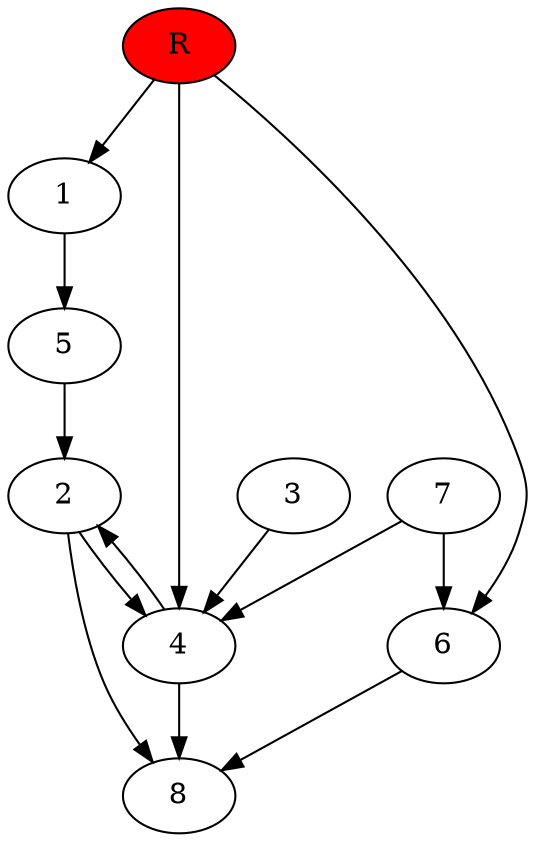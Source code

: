 digraph prb33168 {
	1
	2
	3
	4
	5
	6
	7
	8
	R [fillcolor="#ff0000" style=filled]
	1 -> 5
	2 -> 4
	2 -> 8
	3 -> 4
	4 -> 2
	4 -> 8
	5 -> 2
	6 -> 8
	7 -> 4
	7 -> 6
	R -> 1
	R -> 4
	R -> 6
}
